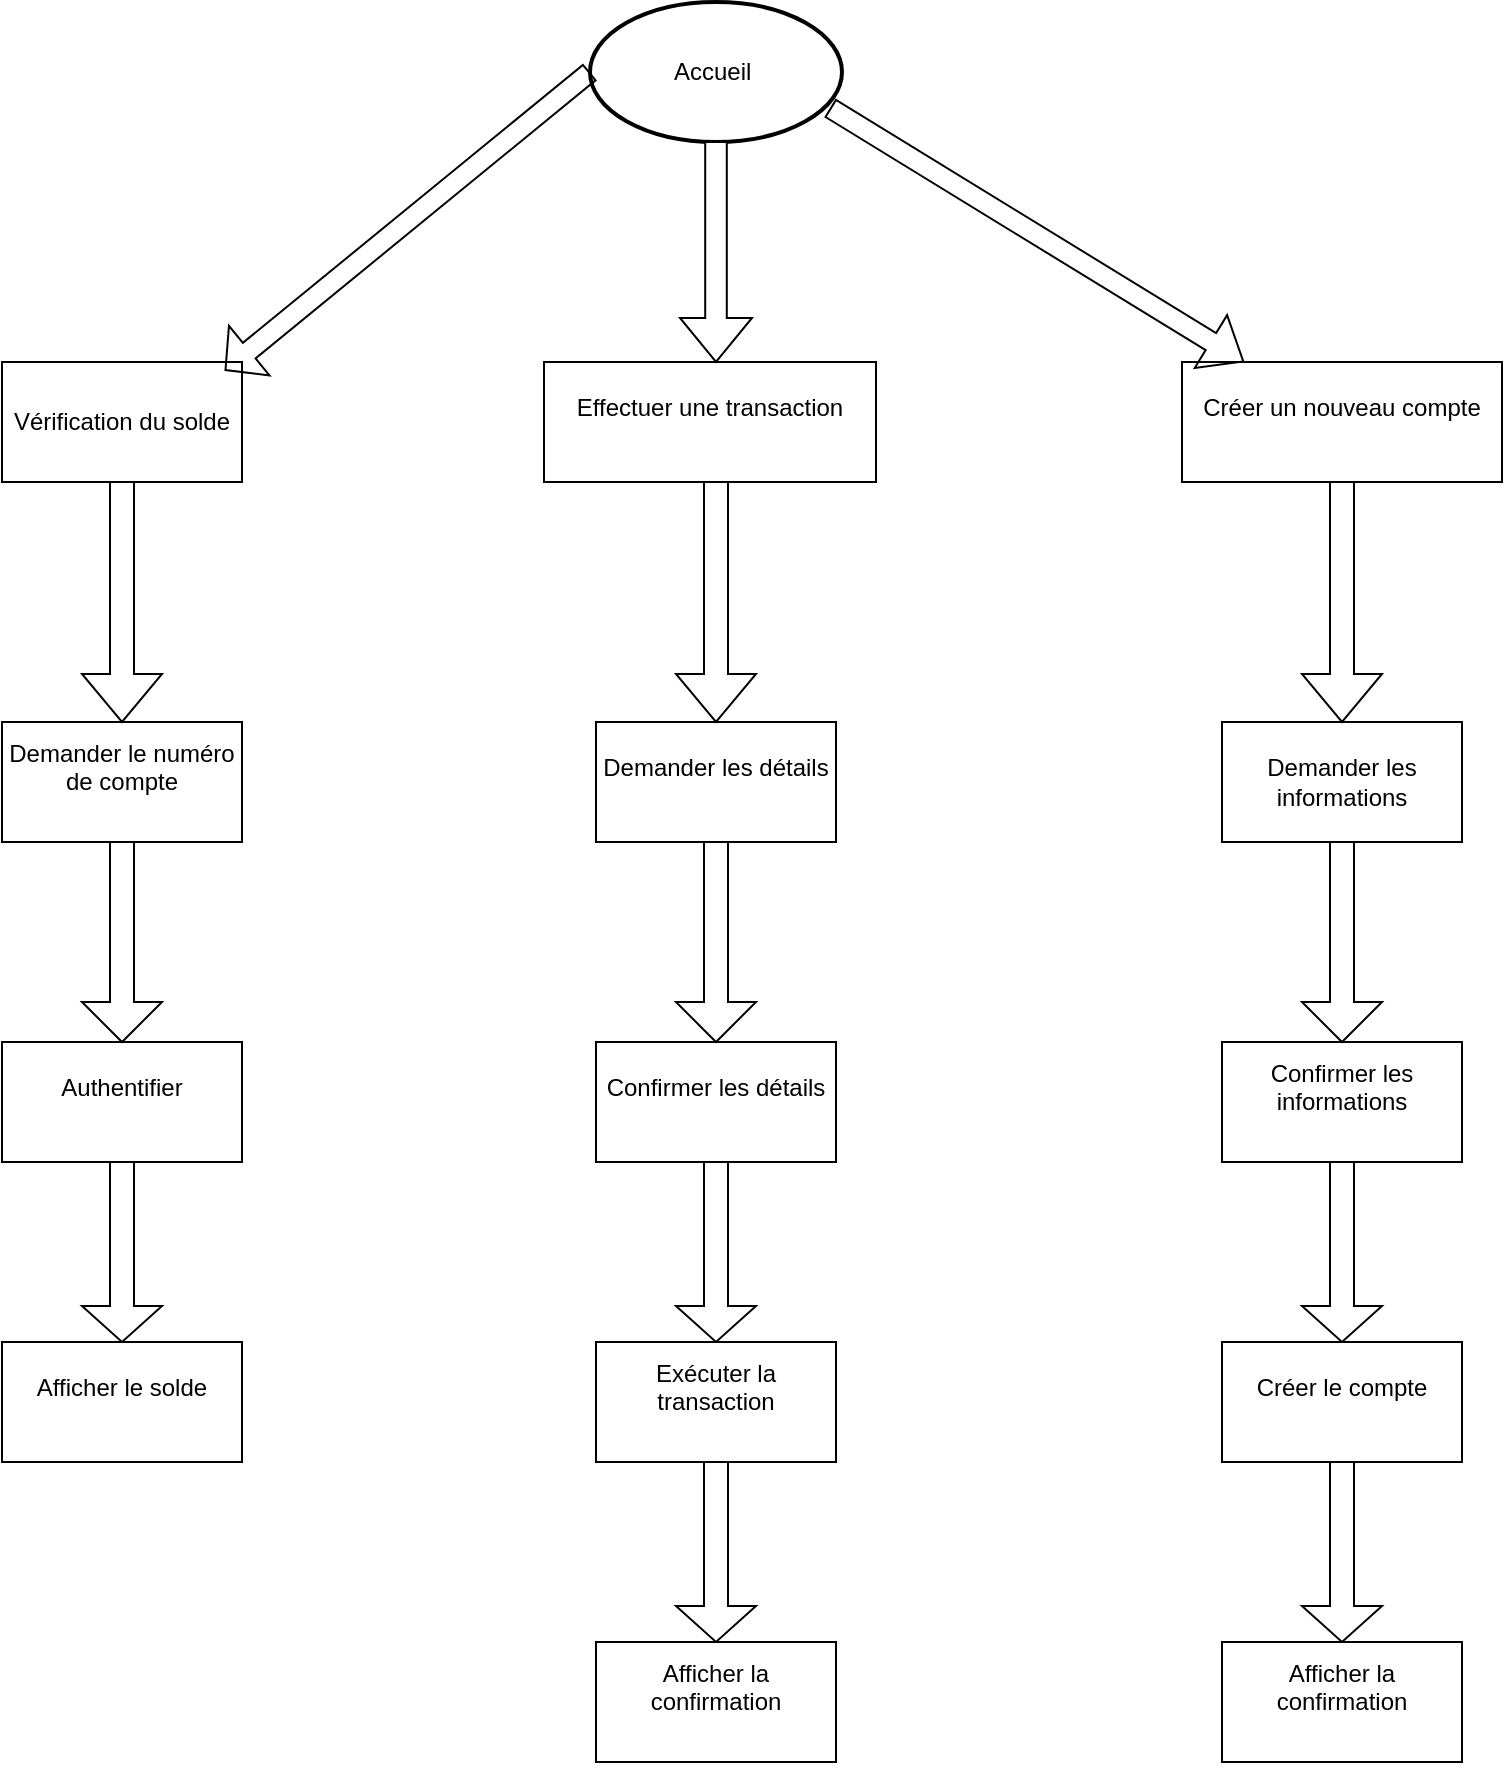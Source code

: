 <mxfile version="24.6.3" type="github">
  <diagram id="C5RBs43oDa-KdzZeNtuy" name="Page-1">
    <mxGraphModel dx="794" dy="499" grid="1" gridSize="10" guides="1" tooltips="1" connect="1" arrows="1" fold="1" page="1" pageScale="1" pageWidth="827" pageHeight="1169" math="0" shadow="0">
      <root>
        <mxCell id="WIyWlLk6GJQsqaUBKTNV-0" />
        <mxCell id="WIyWlLk6GJQsqaUBKTNV-1" parent="WIyWlLk6GJQsqaUBKTNV-0" />
        <mxCell id="dp-0Y5PM2_UAwzfMecd6-0" value="&lt;font style=&quot;vertical-align: inherit;&quot;&gt;&lt;font style=&quot;vertical-align: inherit;&quot;&gt;Accueil&amp;nbsp;&lt;/font&gt;&lt;/font&gt;" style="ellipse;whiteSpace=wrap;html=1;strokeWidth=2;" vertex="1" parent="WIyWlLk6GJQsqaUBKTNV-1">
          <mxGeometry x="354" y="80" width="126" height="70" as="geometry" />
        </mxCell>
        <mxCell id="dp-0Y5PM2_UAwzfMecd6-1" value="&lt;font style=&quot;vertical-align: inherit;&quot;&gt;&lt;font style=&quot;vertical-align: inherit;&quot;&gt;Vérification du solde&lt;/font&gt;&lt;/font&gt;" style="rounded=1;whiteSpace=wrap;html=1;arcSize=0;" vertex="1" parent="WIyWlLk6GJQsqaUBKTNV-1">
          <mxGeometry x="60" y="260" width="120" height="60" as="geometry" />
        </mxCell>
        <mxCell id="dp-0Y5PM2_UAwzfMecd6-2" value="&#xa;Effectuer une transaction&#xa;&#xa;" style="rounded=1;whiteSpace=wrap;html=1;arcSize=0;" vertex="1" parent="WIyWlLk6GJQsqaUBKTNV-1">
          <mxGeometry x="331" y="260" width="166" height="60" as="geometry" />
        </mxCell>
        <mxCell id="dp-0Y5PM2_UAwzfMecd6-3" value="&#xa;Créer un nouveau compte&#xa;&#xa;" style="rounded=1;whiteSpace=wrap;html=1;arcSize=0;" vertex="1" parent="WIyWlLk6GJQsqaUBKTNV-1">
          <mxGeometry x="650" y="260" width="160" height="60" as="geometry" />
        </mxCell>
        <mxCell id="dp-0Y5PM2_UAwzfMecd6-4" value="" style="shape=flexArrow;endArrow=classic;html=1;rounded=0;endWidth=21;endSize=4.77;entryX=0.928;entryY=0.072;entryDx=0;entryDy=0;entryPerimeter=0;exitX=0;exitY=0.5;exitDx=0;exitDy=0;" edge="1" parent="WIyWlLk6GJQsqaUBKTNV-1" source="dp-0Y5PM2_UAwzfMecd6-0" target="dp-0Y5PM2_UAwzfMecd6-1">
          <mxGeometry width="50" height="50" relative="1" as="geometry">
            <mxPoint x="270" y="160" as="sourcePoint" />
            <mxPoint x="250" y="230" as="targetPoint" />
            <Array as="points" />
          </mxGeometry>
        </mxCell>
        <mxCell id="dp-0Y5PM2_UAwzfMecd6-5" value="" style="shape=singleArrow;direction=south;whiteSpace=wrap;html=1;" vertex="1" parent="WIyWlLk6GJQsqaUBKTNV-1">
          <mxGeometry x="399" y="150" width="36" height="110" as="geometry" />
        </mxCell>
        <mxCell id="dp-0Y5PM2_UAwzfMecd6-6" value="" style="shape=flexArrow;endArrow=classic;html=1;rounded=0;exitX=0.952;exitY=0.757;exitDx=0;exitDy=0;exitPerimeter=0;" edge="1" parent="WIyWlLk6GJQsqaUBKTNV-1" source="dp-0Y5PM2_UAwzfMecd6-0" target="dp-0Y5PM2_UAwzfMecd6-3">
          <mxGeometry width="50" height="50" relative="1" as="geometry">
            <mxPoint x="530" y="180" as="sourcePoint" />
            <mxPoint x="580" y="130" as="targetPoint" />
          </mxGeometry>
        </mxCell>
        <mxCell id="dp-0Y5PM2_UAwzfMecd6-7" value="&#xa;Demander le numéro de compte&#xa;&#xa;" style="rounded=0;whiteSpace=wrap;html=1;" vertex="1" parent="WIyWlLk6GJQsqaUBKTNV-1">
          <mxGeometry x="60" y="440" width="120" height="60" as="geometry" />
        </mxCell>
        <mxCell id="dp-0Y5PM2_UAwzfMecd6-8" value="&#xa;Authentifier&#xa;&#xa;" style="rounded=0;whiteSpace=wrap;html=1;" vertex="1" parent="WIyWlLk6GJQsqaUBKTNV-1">
          <mxGeometry x="60" y="600" width="120" height="60" as="geometry" />
        </mxCell>
        <mxCell id="dp-0Y5PM2_UAwzfMecd6-9" value="&#xa;Afficher le solde&#xa;&#xa;" style="rounded=0;whiteSpace=wrap;html=1;" vertex="1" parent="WIyWlLk6GJQsqaUBKTNV-1">
          <mxGeometry x="60" y="750" width="120" height="60" as="geometry" />
        </mxCell>
        <mxCell id="dp-0Y5PM2_UAwzfMecd6-10" value="&#xa;Demander les détails&#xa;&#xa;" style="rounded=0;whiteSpace=wrap;html=1;" vertex="1" parent="WIyWlLk6GJQsqaUBKTNV-1">
          <mxGeometry x="357" y="440" width="120" height="60" as="geometry" />
        </mxCell>
        <mxCell id="dp-0Y5PM2_UAwzfMecd6-11" value="&#xa;Confirmer les détails&#xa;&#xa;" style="rounded=0;whiteSpace=wrap;html=1;" vertex="1" parent="WIyWlLk6GJQsqaUBKTNV-1">
          <mxGeometry x="357" y="600" width="120" height="60" as="geometry" />
        </mxCell>
        <mxCell id="dp-0Y5PM2_UAwzfMecd6-12" value="&#xa;Exécuter la transaction&#xa;&#xa;" style="rounded=0;whiteSpace=wrap;html=1;" vertex="1" parent="WIyWlLk6GJQsqaUBKTNV-1">
          <mxGeometry x="357" y="750" width="120" height="60" as="geometry" />
        </mxCell>
        <mxCell id="dp-0Y5PM2_UAwzfMecd6-13" value="Demander les informations" style="rounded=0;whiteSpace=wrap;html=1;" vertex="1" parent="WIyWlLk6GJQsqaUBKTNV-1">
          <mxGeometry x="670" y="440" width="120" height="60" as="geometry" />
        </mxCell>
        <mxCell id="dp-0Y5PM2_UAwzfMecd6-14" value="&#xa;Confirmer les informations&#xa;&#xa;" style="rounded=0;whiteSpace=wrap;html=1;" vertex="1" parent="WIyWlLk6GJQsqaUBKTNV-1">
          <mxGeometry x="670" y="600" width="120" height="60" as="geometry" />
        </mxCell>
        <mxCell id="dp-0Y5PM2_UAwzfMecd6-15" value="&#xa;Créer le compte&#xa;&#xa;" style="rounded=0;whiteSpace=wrap;html=1;" vertex="1" parent="WIyWlLk6GJQsqaUBKTNV-1">
          <mxGeometry x="670" y="750" width="120" height="60" as="geometry" />
        </mxCell>
        <mxCell id="dp-0Y5PM2_UAwzfMecd6-16" value="&#xa;Afficher la confirmation&#xa;&#xa;" style="rounded=0;whiteSpace=wrap;html=1;" vertex="1" parent="WIyWlLk6GJQsqaUBKTNV-1">
          <mxGeometry x="357" y="900" width="120" height="60" as="geometry" />
        </mxCell>
        <mxCell id="dp-0Y5PM2_UAwzfMecd6-17" value="&#xa;Afficher la confirmation&#xa;&#xa;" style="rounded=0;whiteSpace=wrap;html=1;" vertex="1" parent="WIyWlLk6GJQsqaUBKTNV-1">
          <mxGeometry x="670" y="900" width="120" height="60" as="geometry" />
        </mxCell>
        <mxCell id="dp-0Y5PM2_UAwzfMecd6-18" value="" style="shape=singleArrow;direction=south;whiteSpace=wrap;html=1;" vertex="1" parent="WIyWlLk6GJQsqaUBKTNV-1">
          <mxGeometry x="100" y="320" width="40" height="120" as="geometry" />
        </mxCell>
        <mxCell id="dp-0Y5PM2_UAwzfMecd6-19" value="" style="shape=singleArrow;direction=south;whiteSpace=wrap;html=1;" vertex="1" parent="WIyWlLk6GJQsqaUBKTNV-1">
          <mxGeometry x="397" y="320" width="40" height="120" as="geometry" />
        </mxCell>
        <mxCell id="dp-0Y5PM2_UAwzfMecd6-20" value="" style="shape=singleArrow;direction=south;whiteSpace=wrap;html=1;" vertex="1" parent="WIyWlLk6GJQsqaUBKTNV-1">
          <mxGeometry x="710" y="320" width="40" height="120" as="geometry" />
        </mxCell>
        <mxCell id="dp-0Y5PM2_UAwzfMecd6-21" value="" style="shape=singleArrow;direction=south;whiteSpace=wrap;html=1;" vertex="1" parent="WIyWlLk6GJQsqaUBKTNV-1">
          <mxGeometry x="100" y="500" width="40" height="100" as="geometry" />
        </mxCell>
        <mxCell id="dp-0Y5PM2_UAwzfMecd6-22" value="" style="shape=singleArrow;direction=south;whiteSpace=wrap;html=1;" vertex="1" parent="WIyWlLk6GJQsqaUBKTNV-1">
          <mxGeometry x="397" y="500" width="40" height="100" as="geometry" />
        </mxCell>
        <mxCell id="dp-0Y5PM2_UAwzfMecd6-23" value="" style="shape=singleArrow;direction=south;whiteSpace=wrap;html=1;" vertex="1" parent="WIyWlLk6GJQsqaUBKTNV-1">
          <mxGeometry x="710" y="500" width="40" height="100" as="geometry" />
        </mxCell>
        <mxCell id="dp-0Y5PM2_UAwzfMecd6-24" value="" style="shape=singleArrow;direction=south;whiteSpace=wrap;html=1;" vertex="1" parent="WIyWlLk6GJQsqaUBKTNV-1">
          <mxGeometry x="100" y="660" width="40" height="90" as="geometry" />
        </mxCell>
        <mxCell id="dp-0Y5PM2_UAwzfMecd6-25" value="" style="shape=singleArrow;direction=south;whiteSpace=wrap;html=1;" vertex="1" parent="WIyWlLk6GJQsqaUBKTNV-1">
          <mxGeometry x="397" y="660" width="40" height="90" as="geometry" />
        </mxCell>
        <mxCell id="dp-0Y5PM2_UAwzfMecd6-26" value="" style="shape=singleArrow;direction=south;whiteSpace=wrap;html=1;" vertex="1" parent="WIyWlLk6GJQsqaUBKTNV-1">
          <mxGeometry x="710" y="660" width="40" height="90" as="geometry" />
        </mxCell>
        <mxCell id="dp-0Y5PM2_UAwzfMecd6-27" value="" style="shape=singleArrow;direction=south;whiteSpace=wrap;html=1;" vertex="1" parent="WIyWlLk6GJQsqaUBKTNV-1">
          <mxGeometry x="397" y="810" width="40" height="90" as="geometry" />
        </mxCell>
        <mxCell id="dp-0Y5PM2_UAwzfMecd6-28" value="" style="shape=singleArrow;direction=south;whiteSpace=wrap;html=1;" vertex="1" parent="WIyWlLk6GJQsqaUBKTNV-1">
          <mxGeometry x="710" y="810" width="40" height="90" as="geometry" />
        </mxCell>
      </root>
    </mxGraphModel>
  </diagram>
</mxfile>
